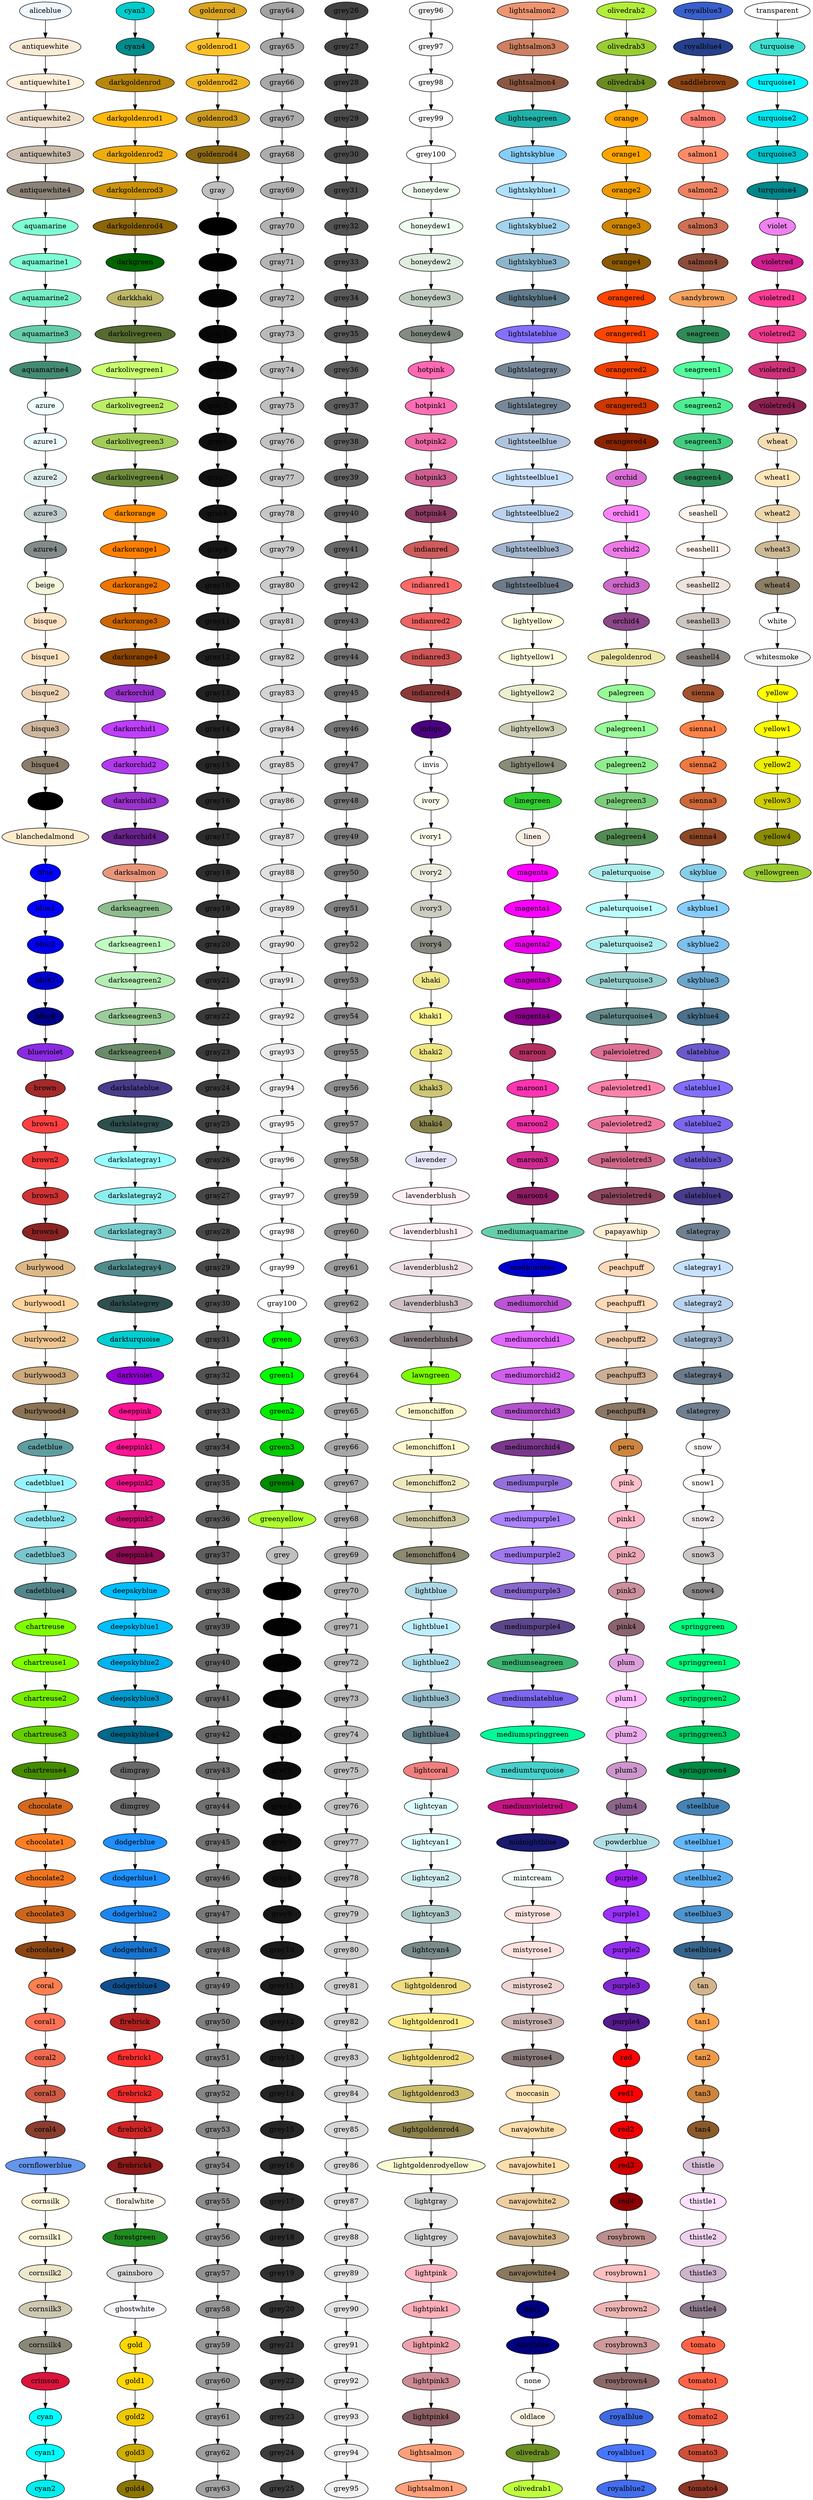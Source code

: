 digraph graph1 {
  aliceblue[style="filled",fillcolor="aliceblue"];
  antiquewhite[style="filled",fillcolor="antiquewhite"];
  antiquewhite1[style="filled",fillcolor="antiquewhite1"];
  antiquewhite2[style="filled",fillcolor="antiquewhite2"];
  antiquewhite3[style="filled",fillcolor="antiquewhite3"];
  antiquewhite4[style="filled",fillcolor="antiquewhite4"];
  aquamarine[style="filled",fillcolor="aquamarine"];
  aquamarine1[style="filled",fillcolor="aquamarine1"];
  aquamarine2[style="filled",fillcolor="aquamarine2"];
  aquamarine3[style="filled",fillcolor="aquamarine3"];
  aquamarine4[style="filled",fillcolor="aquamarine4"];
  azure[style="filled",fillcolor="azure"];
  azure1[style="filled",fillcolor="azure1"];
  azure2[style="filled",fillcolor="azure2"];
  azure3[style="filled",fillcolor="azure3"];
  azure4[style="filled",fillcolor="azure4"];
  beige[style="filled",fillcolor="beige"];
  bisque[style="filled",fillcolor="bisque"];
  bisque1[style="filled",fillcolor="bisque1"];
  bisque2[style="filled",fillcolor="bisque2"];
  bisque3[style="filled",fillcolor="bisque3"];
  bisque4[style="filled",fillcolor="bisque4"];
  black[style="filled",fillcolor="black"];
  blanchedalmond[style="filled",fillcolor="blanchedalmond"];
  blue[style="filled",fillcolor="blue"];
  blue1[style="filled",fillcolor="blue1"];
  blue2[style="filled",fillcolor="blue2"];
  blue3[style="filled",fillcolor="blue3"];
  blue4[style="filled",fillcolor="blue4"];
  blueviolet[style="filled",fillcolor="blueviolet"];
  brown[style="filled",fillcolor="brown"];
  brown1[style="filled",fillcolor="brown1"];
  brown2[style="filled",fillcolor="brown2"];
  brown3[style="filled",fillcolor="brown3"];
  brown4[style="filled",fillcolor="brown4"];
  burlywood[style="filled",fillcolor="burlywood"];
  burlywood1[style="filled",fillcolor="burlywood1"];
  burlywood2[style="filled",fillcolor="burlywood2"];
  burlywood3[style="filled",fillcolor="burlywood3"];
  burlywood4[style="filled",fillcolor="burlywood4"];
  cadetblue[style="filled",fillcolor="cadetblue"];
  cadetblue1[style="filled",fillcolor="cadetblue1"];
  cadetblue2[style="filled",fillcolor="cadetblue2"];
  cadetblue3[style="filled",fillcolor="cadetblue3"];
  cadetblue4[style="filled",fillcolor="cadetblue4"];
  chartreuse[style="filled",fillcolor="chartreuse"];
  chartreuse1[style="filled",fillcolor="chartreuse1"];
  chartreuse2[style="filled",fillcolor="chartreuse2"];
  chartreuse3[style="filled",fillcolor="chartreuse3"];
  chartreuse4[style="filled",fillcolor="chartreuse4"];
  chocolate[style="filled",fillcolor="chocolate"];
  chocolate1[style="filled",fillcolor="chocolate1"];
  chocolate2[style="filled",fillcolor="chocolate2"];
  chocolate3[style="filled",fillcolor="chocolate3"];
  chocolate4[style="filled",fillcolor="chocolate4"];
  coral[style="filled",fillcolor="coral"];
  coral1[style="filled",fillcolor="coral1"];
  coral2[style="filled",fillcolor="coral2"];
  coral3[style="filled",fillcolor="coral3"];
  coral4[style="filled",fillcolor="coral4"];
  cornflowerblue[style="filled",fillcolor="cornflowerblue"];
  cornsilk[style="filled",fillcolor="cornsilk"];
  cornsilk1[style="filled",fillcolor="cornsilk1"];
  cornsilk2[style="filled",fillcolor="cornsilk2"];
  cornsilk3[style="filled",fillcolor="cornsilk3"];
  cornsilk4[style="filled",fillcolor="cornsilk4"];
  crimson[style="filled",fillcolor="crimson"];
  cyan[style="filled",fillcolor="cyan"];
  cyan1[style="filled",fillcolor="cyan1"];
  cyan2[style="filled",fillcolor="cyan2"];
  cyan3[style="filled",fillcolor="cyan3"];
  cyan4[style="filled",fillcolor="cyan4"];
  darkgoldenrod[style="filled",fillcolor="darkgoldenrod"];
  darkgoldenrod1[style="filled",fillcolor="darkgoldenrod1"];
  darkgoldenrod2[style="filled",fillcolor="darkgoldenrod2"];
  darkgoldenrod3[style="filled",fillcolor="darkgoldenrod3"];
  darkgoldenrod4[style="filled",fillcolor="darkgoldenrod4"];
  darkgreen[style="filled",fillcolor="darkgreen"];
  darkkhaki[style="filled",fillcolor="darkkhaki"];
  darkolivegreen[style="filled",fillcolor="darkolivegreen"];
  darkolivegreen1[style="filled",fillcolor="darkolivegreen1"];
  darkolivegreen2[style="filled",fillcolor="darkolivegreen2"];
  darkolivegreen3[style="filled",fillcolor="darkolivegreen3"];
  darkolivegreen4[style="filled",fillcolor="darkolivegreen4"];
  darkorange[style="filled",fillcolor="darkorange"];
  darkorange1[style="filled",fillcolor="darkorange1"];
  darkorange2[style="filled",fillcolor="darkorange2"];
  darkorange3[style="filled",fillcolor="darkorange3"];
  darkorange4[style="filled",fillcolor="darkorange4"];
  darkorchid[style="filled",fillcolor="darkorchid"];
  darkorchid1[style="filled",fillcolor="darkorchid1"];
  darkorchid2[style="filled",fillcolor="darkorchid2"];
  darkorchid3[style="filled",fillcolor="darkorchid3"];
  darkorchid4[style="filled",fillcolor="darkorchid4"];
  darksalmon[style="filled",fillcolor="darksalmon"];
  darkseagreen[style="filled",fillcolor="darkseagreen"];
  darkseagreen1[style="filled",fillcolor="darkseagreen1"];
  darkseagreen2[style="filled",fillcolor="darkseagreen2"];
  darkseagreen3[style="filled",fillcolor="darkseagreen3"];
  darkseagreen4[style="filled",fillcolor="darkseagreen4"];
  darkslateblue[style="filled",fillcolor="darkslateblue"];
  darkslategray[style="filled",fillcolor="darkslategray"];
  darkslategray1[style="filled",fillcolor="darkslategray1"];
  darkslategray2[style="filled",fillcolor="darkslategray2"];
  darkslategray3[style="filled",fillcolor="darkslategray3"];
  darkslategray4[style="filled",fillcolor="darkslategray4"];
  darkslategrey[style="filled",fillcolor="darkslategrey"];
  darkturquoise[style="filled",fillcolor="darkturquoise"];
  darkviolet[style="filled",fillcolor="darkviolet"];
  deeppink[style="filled",fillcolor="deeppink"];
  deeppink1[style="filled",fillcolor="deeppink1"];
  deeppink2[style="filled",fillcolor="deeppink2"];
  deeppink3[style="filled",fillcolor="deeppink3"];
  deeppink4[style="filled",fillcolor="deeppink4"];
  deepskyblue[style="filled",fillcolor="deepskyblue"];
  deepskyblue1[style="filled",fillcolor="deepskyblue1"];
  deepskyblue2[style="filled",fillcolor="deepskyblue2"];
  deepskyblue3[style="filled",fillcolor="deepskyblue3"];
  deepskyblue4[style="filled",fillcolor="deepskyblue4"];
  dimgray[style="filled",fillcolor="dimgray"];
  dimgrey[style="filled",fillcolor="dimgrey"];
  dodgerblue[style="filled",fillcolor="dodgerblue"];
  dodgerblue1[style="filled",fillcolor="dodgerblue1"];
  dodgerblue2[style="filled",fillcolor="dodgerblue2"];
  dodgerblue3[style="filled",fillcolor="dodgerblue3"];
  dodgerblue4[style="filled",fillcolor="dodgerblue4"];
  firebrick[style="filled",fillcolor="firebrick"];
  firebrick1[style="filled",fillcolor="firebrick1"];
  firebrick2[style="filled",fillcolor="firebrick2"];
  firebrick3[style="filled",fillcolor="firebrick3"];
  firebrick4[style="filled",fillcolor="firebrick4"];
  floralwhite[style="filled",fillcolor="floralwhite"];
  forestgreen[style="filled",fillcolor="forestgreen"];
  gainsboro[style="filled",fillcolor="gainsboro"];
  ghostwhite[style="filled",fillcolor="ghostwhite"];
  gold[style="filled",fillcolor="gold"];
  gold1[style="filled",fillcolor="gold1"];
  gold2[style="filled",fillcolor="gold2"];
  gold3[style="filled",fillcolor="gold3"];
  gold4[style="filled",fillcolor="gold4"];
  goldenrod[style="filled",fillcolor="goldenrod"];
  goldenrod1[style="filled",fillcolor="goldenrod1"];
  goldenrod2[style="filled",fillcolor="goldenrod2"];
  goldenrod3[style="filled",fillcolor="goldenrod3"];
  goldenrod4[style="filled",fillcolor="goldenrod4"];
  gray[style="filled",fillcolor="gray"];
  gray0[style="filled",fillcolor="gray0"];
  gray1[style="filled",fillcolor="gray1"];
  gray2[style="filled",fillcolor="gray2"];
  gray3[style="filled",fillcolor="gray3"];
  gray4[style="filled",fillcolor="gray4"];
  gray5[style="filled",fillcolor="gray5"];
  gray6[style="filled",fillcolor="gray6"];
  gray7[style="filled",fillcolor="gray7"];
  gray8[style="filled",fillcolor="gray8"];
  gray9[style="filled",fillcolor="gray9"];
  gray10[style="filled",fillcolor="gray10"];
  gray11[style="filled",fillcolor="gray11"];
  gray12[style="filled",fillcolor="gray12"];
  gray13[style="filled",fillcolor="gray13"];
  gray14[style="filled",fillcolor="gray14"];
  gray15[style="filled",fillcolor="gray15"];
  gray16[style="filled",fillcolor="gray16"];
  gray17[style="filled",fillcolor="gray17"];
  gray18[style="filled",fillcolor="gray18"];
  gray19[style="filled",fillcolor="gray19"];
  gray20[style="filled",fillcolor="gray20"];
  gray21[style="filled",fillcolor="gray21"];
  gray22[style="filled",fillcolor="gray22"];
  gray23[style="filled",fillcolor="gray23"];
  gray24[style="filled",fillcolor="gray24"];
  gray25[style="filled",fillcolor="gray25"];
  gray26[style="filled",fillcolor="gray26"];
  gray27[style="filled",fillcolor="gray27"];
  gray28[style="filled",fillcolor="gray28"];
  gray29[style="filled",fillcolor="gray29"];
  gray30[style="filled",fillcolor="gray30"];
  gray31[style="filled",fillcolor="gray31"];
  gray32[style="filled",fillcolor="gray32"];
  gray33[style="filled",fillcolor="gray33"];
  gray34[style="filled",fillcolor="gray34"];
  gray35[style="filled",fillcolor="gray35"];
  gray36[style="filled",fillcolor="gray36"];
  gray37[style="filled",fillcolor="gray37"];
  gray38[style="filled",fillcolor="gray38"];
  gray39[style="filled",fillcolor="gray39"];
  gray40[style="filled",fillcolor="gray40"];
  gray41[style="filled",fillcolor="gray41"];
  gray42[style="filled",fillcolor="gray42"];
  gray43[style="filled",fillcolor="gray43"];
  gray44[style="filled",fillcolor="gray44"];
  gray45[style="filled",fillcolor="gray45"];
  gray46[style="filled",fillcolor="gray46"];
  gray47[style="filled",fillcolor="gray47"];
  gray48[style="filled",fillcolor="gray48"];
  gray49[style="filled",fillcolor="gray49"];
  gray50[style="filled",fillcolor="gray50"];
  gray51[style="filled",fillcolor="gray51"];
  gray52[style="filled",fillcolor="gray52"];
  gray53[style="filled",fillcolor="gray53"];
  gray54[style="filled",fillcolor="gray54"];
  gray55[style="filled",fillcolor="gray55"];
  gray56[style="filled",fillcolor="gray56"];
  gray57[style="filled",fillcolor="gray57"];
  gray58[style="filled",fillcolor="gray58"];
  gray59[style="filled",fillcolor="gray59"];
  gray60[style="filled",fillcolor="gray60"];
  gray61[style="filled",fillcolor="gray61"];
  gray62[style="filled",fillcolor="gray62"];
  gray63[style="filled",fillcolor="gray63"];
  gray64[style="filled",fillcolor="gray64"];
  gray65[style="filled",fillcolor="gray65"];
  gray66[style="filled",fillcolor="gray66"];
  gray67[style="filled",fillcolor="gray67"];
  gray68[style="filled",fillcolor="gray68"];
  gray69[style="filled",fillcolor="gray69"];
  gray70[style="filled",fillcolor="gray70"];
  gray71[style="filled",fillcolor="gray71"];
  gray72[style="filled",fillcolor="gray72"];
  gray73[style="filled",fillcolor="gray73"];
  gray74[style="filled",fillcolor="gray74"];
  gray75[style="filled",fillcolor="gray75"];
  gray76[style="filled",fillcolor="gray76"];
  gray77[style="filled",fillcolor="gray77"];
  gray78[style="filled",fillcolor="gray78"];
  gray79[style="filled",fillcolor="gray79"];
  gray80[style="filled",fillcolor="gray80"];
  gray81[style="filled",fillcolor="gray81"];
  gray82[style="filled",fillcolor="gray82"];
  gray83[style="filled",fillcolor="gray83"];
  gray84[style="filled",fillcolor="gray84"];
  gray85[style="filled",fillcolor="gray85"];
  gray86[style="filled",fillcolor="gray86"];
  gray87[style="filled",fillcolor="gray87"];
  gray88[style="filled",fillcolor="gray88"];
  gray89[style="filled",fillcolor="gray89"];
  gray90[style="filled",fillcolor="gray90"];
  gray91[style="filled",fillcolor="gray91"];
  gray92[style="filled",fillcolor="gray92"];
  gray93[style="filled",fillcolor="gray93"];
  gray94[style="filled",fillcolor="gray94"];
  gray95[style="filled",fillcolor="gray95"];
  gray96[style="filled",fillcolor="gray96"];
  gray97[style="filled",fillcolor="gray97"];
  gray98[style="filled",fillcolor="gray98"];
  gray99[style="filled",fillcolor="gray99"];
  gray100[style="filled",fillcolor="gray100"];
  green[style="filled",fillcolor="green"];
  green1[style="filled",fillcolor="green1"];
  green2[style="filled",fillcolor="green2"];
  green3[style="filled",fillcolor="green3"];
  green4[style="filled",fillcolor="green4"];
  greenyellow[style="filled",fillcolor="greenyellow"];
  grey[style="filled",fillcolor="grey"];
  grey0[style="filled",fillcolor="grey0"];
  grey1[style="filled",fillcolor="grey1"];
  grey2[style="filled",fillcolor="grey2"];
  grey3[style="filled",fillcolor="grey3"];
  grey4[style="filled",fillcolor="grey4"];
  grey5[style="filled",fillcolor="grey5"];
  grey6[style="filled",fillcolor="grey6"];
  grey7[style="filled",fillcolor="grey7"];
  grey8[style="filled",fillcolor="grey8"];
  grey9[style="filled",fillcolor="grey9"];
  grey10[style="filled",fillcolor="grey10"];
  grey11[style="filled",fillcolor="grey11"];
  grey12[style="filled",fillcolor="grey12"];
  grey13[style="filled",fillcolor="grey13"];
  grey14[style="filled",fillcolor="grey14"];
  grey15[style="filled",fillcolor="grey15"];
  grey16[style="filled",fillcolor="grey16"];
  grey17[style="filled",fillcolor="grey17"];
  grey18[style="filled",fillcolor="grey18"];
  grey19[style="filled",fillcolor="grey19"];
  grey20[style="filled",fillcolor="grey20"];
  grey21[style="filled",fillcolor="grey21"];
  grey22[style="filled",fillcolor="grey22"];
  grey23[style="filled",fillcolor="grey23"];
  grey24[style="filled",fillcolor="grey24"];
  grey25[style="filled",fillcolor="grey25"];
  grey26[style="filled",fillcolor="grey26"];
  grey27[style="filled",fillcolor="grey27"];
  grey28[style="filled",fillcolor="grey28"];
  grey29[style="filled",fillcolor="grey29"];
  grey30[style="filled",fillcolor="grey30"];
  grey31[style="filled",fillcolor="grey31"];
  grey32[style="filled",fillcolor="grey32"];
  grey33[style="filled",fillcolor="grey33"];
  grey34[style="filled",fillcolor="grey34"];
  grey35[style="filled",fillcolor="grey35"];
  grey36[style="filled",fillcolor="grey36"];
  grey37[style="filled",fillcolor="grey37"];
  grey38[style="filled",fillcolor="grey38"];
  grey39[style="filled",fillcolor="grey39"];
  grey40[style="filled",fillcolor="grey40"];
  grey41[style="filled",fillcolor="grey41"];
  grey42[style="filled",fillcolor="grey42"];
  grey43[style="filled",fillcolor="grey43"];
  grey44[style="filled",fillcolor="grey44"];
  grey45[style="filled",fillcolor="grey45"];
  grey46[style="filled",fillcolor="grey46"];
  grey47[style="filled",fillcolor="grey47"];
  grey48[style="filled",fillcolor="grey48"];
  grey49[style="filled",fillcolor="grey49"];
  grey50[style="filled",fillcolor="grey50"];
  grey51[style="filled",fillcolor="grey51"];
  grey52[style="filled",fillcolor="grey52"];
  grey53[style="filled",fillcolor="grey53"];
  grey54[style="filled",fillcolor="grey54"];
  grey55[style="filled",fillcolor="grey55"];
  grey56[style="filled",fillcolor="grey56"];
  grey57[style="filled",fillcolor="grey57"];
  grey58[style="filled",fillcolor="grey58"];
  grey59[style="filled",fillcolor="grey59"];
  grey60[style="filled",fillcolor="grey60"];
  grey61[style="filled",fillcolor="grey61"];
  grey62[style="filled",fillcolor="grey62"];
  grey63[style="filled",fillcolor="grey63"];
  grey64[style="filled",fillcolor="grey64"];
  grey65[style="filled",fillcolor="grey65"];
  grey66[style="filled",fillcolor="grey66"];
  grey67[style="filled",fillcolor="grey67"];
  grey68[style="filled",fillcolor="grey68"];
  grey69[style="filled",fillcolor="grey69"];
  grey70[style="filled",fillcolor="grey70"];
  grey71[style="filled",fillcolor="grey71"];
  grey72[style="filled",fillcolor="grey72"];
  grey73[style="filled",fillcolor="grey73"];
  grey74[style="filled",fillcolor="grey74"];
  grey75[style="filled",fillcolor="grey75"];
  grey76[style="filled",fillcolor="grey76"];
  grey77[style="filled",fillcolor="grey77"];
  grey78[style="filled",fillcolor="grey78"];
  grey79[style="filled",fillcolor="grey79"];
  grey80[style="filled",fillcolor="grey80"];
  grey81[style="filled",fillcolor="grey81"];
  grey82[style="filled",fillcolor="grey82"];
  grey83[style="filled",fillcolor="grey83"];
  grey84[style="filled",fillcolor="grey84"];
  grey85[style="filled",fillcolor="grey85"];
  grey86[style="filled",fillcolor="grey86"];
  grey87[style="filled",fillcolor="grey87"];
  grey88[style="filled",fillcolor="grey88"];
  grey89[style="filled",fillcolor="grey89"];
  grey90[style="filled",fillcolor="grey90"];
  grey91[style="filled",fillcolor="grey91"];
  grey92[style="filled",fillcolor="grey92"];
  grey93[style="filled",fillcolor="grey93"];
  grey94[style="filled",fillcolor="grey94"];
  grey95[style="filled",fillcolor="grey95"];
  grey96[style="filled",fillcolor="grey96"];
  grey97[style="filled",fillcolor="grey97"];
  grey98[style="filled",fillcolor="grey98"];
  grey99[style="filled",fillcolor="grey99"];
  grey100[style="filled",fillcolor="grey100"];
  honeydew[style="filled",fillcolor="honeydew"];
  honeydew1[style="filled",fillcolor="honeydew1"];
  honeydew2[style="filled",fillcolor="honeydew2"];
  honeydew3[style="filled",fillcolor="honeydew3"];
  honeydew4[style="filled",fillcolor="honeydew4"];
  hotpink[style="filled",fillcolor="hotpink"];
  hotpink1[style="filled",fillcolor="hotpink1"];
  hotpink2[style="filled",fillcolor="hotpink2"];
  hotpink3[style="filled",fillcolor="hotpink3"];
  hotpink4[style="filled",fillcolor="hotpink4"];
  indianred[style="filled",fillcolor="indianred"];
  indianred1[style="filled",fillcolor="indianred1"];
  indianred2[style="filled",fillcolor="indianred2"];
  indianred3[style="filled",fillcolor="indianred3"];
  indianred4[style="filled",fillcolor="indianred4"];
  indigo[style="filled",fillcolor="indigo"];
  invis[style="filled",fillcolor="invis"];
  ivory[style="filled",fillcolor="ivory"];
  ivory1[style="filled",fillcolor="ivory1"];
  ivory2[style="filled",fillcolor="ivory2"];
  ivory3[style="filled",fillcolor="ivory3"];
  ivory4[style="filled",fillcolor="ivory4"];
  khaki[style="filled",fillcolor="khaki"];
  khaki1[style="filled",fillcolor="khaki1"];
  khaki2[style="filled",fillcolor="khaki2"];
  khaki3[style="filled",fillcolor="khaki3"];
  khaki4[style="filled",fillcolor="khaki4"];
  lavender[style="filled",fillcolor="lavender"];
  lavenderblush[style="filled",fillcolor="lavenderblush"];
  lavenderblush1[style="filled",fillcolor="lavenderblush1"];
  lavenderblush2[style="filled",fillcolor="lavenderblush2"];
  lavenderblush3[style="filled",fillcolor="lavenderblush3"];
  lavenderblush4[style="filled",fillcolor="lavenderblush4"];
  lawngreen[style="filled",fillcolor="lawngreen"];
  lemonchiffon[style="filled",fillcolor="lemonchiffon"];
  lemonchiffon1[style="filled",fillcolor="lemonchiffon1"];
  lemonchiffon2[style="filled",fillcolor="lemonchiffon2"];
  lemonchiffon3[style="filled",fillcolor="lemonchiffon3"];
  lemonchiffon4[style="filled",fillcolor="lemonchiffon4"];
  lightblue[style="filled",fillcolor="lightblue"];
  lightblue1[style="filled",fillcolor="lightblue1"];
  lightblue2[style="filled",fillcolor="lightblue2"];
  lightblue3[style="filled",fillcolor="lightblue3"];
  lightblue4[style="filled",fillcolor="lightblue4"];
  lightcoral[style="filled",fillcolor="lightcoral"];
  lightcyan[style="filled",fillcolor="lightcyan"];
  lightcyan1[style="filled",fillcolor="lightcyan1"];
  lightcyan2[style="filled",fillcolor="lightcyan2"];
  lightcyan3[style="filled",fillcolor="lightcyan3"];
  lightcyan4[style="filled",fillcolor="lightcyan4"];
  lightgoldenrod[style="filled",fillcolor="lightgoldenrod"];
  lightgoldenrod1[style="filled",fillcolor="lightgoldenrod1"];
  lightgoldenrod2[style="filled",fillcolor="lightgoldenrod2"];
  lightgoldenrod3[style="filled",fillcolor="lightgoldenrod3"];
  lightgoldenrod4[style="filled",fillcolor="lightgoldenrod4"];
  lightgoldenrodyellow[style="filled",fillcolor="lightgoldenrodyellow"];
  lightgray[style="filled",fillcolor="lightgray"];
  lightgrey[style="filled",fillcolor="lightgrey"];
  lightpink[style="filled",fillcolor="lightpink"];
  lightpink1[style="filled",fillcolor="lightpink1"];
  lightpink2[style="filled",fillcolor="lightpink2"];
  lightpink3[style="filled",fillcolor="lightpink3"];
  lightpink4[style="filled",fillcolor="lightpink4"];
  lightsalmon[style="filled",fillcolor="lightsalmon"];
  lightsalmon1[style="filled",fillcolor="lightsalmon1"];
  lightsalmon2[style="filled",fillcolor="lightsalmon2"];
  lightsalmon3[style="filled",fillcolor="lightsalmon3"];
  lightsalmon4[style="filled",fillcolor="lightsalmon4"];
  lightseagreen[style="filled",fillcolor="lightseagreen"];
  lightskyblue[style="filled",fillcolor="lightskyblue"];
  lightskyblue1[style="filled",fillcolor="lightskyblue1"];
  lightskyblue2[style="filled",fillcolor="lightskyblue2"];
  lightskyblue3[style="filled",fillcolor="lightskyblue3"];
  lightskyblue4[style="filled",fillcolor="lightskyblue4"];
  lightslateblue[style="filled",fillcolor="lightslateblue"];
  lightslategray[style="filled",fillcolor="lightslategray"];
  lightslategrey[style="filled",fillcolor="lightslategrey"];
  lightsteelblue[style="filled",fillcolor="lightsteelblue"];
  lightsteelblue1[style="filled",fillcolor="lightsteelblue1"];
  lightsteelblue2[style="filled",fillcolor="lightsteelblue2"];
  lightsteelblue3[style="filled",fillcolor="lightsteelblue3"];
  lightsteelblue4[style="filled",fillcolor="lightsteelblue4"];
  lightyellow[style="filled",fillcolor="lightyellow"];
  lightyellow1[style="filled",fillcolor="lightyellow1"];
  lightyellow2[style="filled",fillcolor="lightyellow2"];
  lightyellow3[style="filled",fillcolor="lightyellow3"];
  lightyellow4[style="filled",fillcolor="lightyellow4"];
  limegreen[style="filled",fillcolor="limegreen"];
  linen[style="filled",fillcolor="linen"];
  magenta[style="filled",fillcolor="magenta"];
  magenta1[style="filled",fillcolor="magenta1"];
  magenta2[style="filled",fillcolor="magenta2"];
  magenta3[style="filled",fillcolor="magenta3"];
  magenta4[style="filled",fillcolor="magenta4"];
  maroon[style="filled",fillcolor="maroon"];
  maroon1[style="filled",fillcolor="maroon1"];
  maroon2[style="filled",fillcolor="maroon2"];
  maroon3[style="filled",fillcolor="maroon3"];
  maroon4[style="filled",fillcolor="maroon4"];
  mediumaquamarine[style="filled",fillcolor="mediumaquamarine"];
  mediumblue[style="filled",fillcolor="mediumblue"];
  mediumorchid[style="filled",fillcolor="mediumorchid"];
  mediumorchid1[style="filled",fillcolor="mediumorchid1"];
  mediumorchid2[style="filled",fillcolor="mediumorchid2"];
  mediumorchid3[style="filled",fillcolor="mediumorchid3"];
  mediumorchid4[style="filled",fillcolor="mediumorchid4"];
  mediumpurple[style="filled",fillcolor="mediumpurple"];
  mediumpurple1[style="filled",fillcolor="mediumpurple1"];
  mediumpurple2[style="filled",fillcolor="mediumpurple2"];
  mediumpurple3[style="filled",fillcolor="mediumpurple3"];
  mediumpurple4[style="filled",fillcolor="mediumpurple4"];
  mediumseagreen[style="filled",fillcolor="mediumseagreen"];
  mediumslateblue[style="filled",fillcolor="mediumslateblue"];
  mediumspringgreen[style="filled",fillcolor="mediumspringgreen"];
  mediumturquoise[style="filled",fillcolor="mediumturquoise"];
  mediumvioletred[style="filled",fillcolor="mediumvioletred"];
  midnightblue[style="filled",fillcolor="midnightblue"];
  mintcream[style="filled",fillcolor="mintcream"];
  mistyrose[style="filled",fillcolor="mistyrose"];
  mistyrose1[style="filled",fillcolor="mistyrose1"];
  mistyrose2[style="filled",fillcolor="mistyrose2"];
  mistyrose3[style="filled",fillcolor="mistyrose3"];
  mistyrose4[style="filled",fillcolor="mistyrose4"];
  moccasin[style="filled",fillcolor="moccasin"];
  navajowhite[style="filled",fillcolor="navajowhite"];
  navajowhite1[style="filled",fillcolor="navajowhite1"];
  navajowhite2[style="filled",fillcolor="navajowhite2"];
  navajowhite3[style="filled",fillcolor="navajowhite3"];
  navajowhite4[style="filled",fillcolor="navajowhite4"];
  navy[style="filled",fillcolor="navy"];
  navyblue[style="filled",fillcolor="navyblue"];
  none[style="filled",fillcolor="none"];
  oldlace[style="filled",fillcolor="oldlace"];
  olivedrab[style="filled",fillcolor="olivedrab"];
  olivedrab1[style="filled",fillcolor="olivedrab1"];
  olivedrab2[style="filled",fillcolor="olivedrab2"];
  olivedrab3[style="filled",fillcolor="olivedrab3"];
  olivedrab4[style="filled",fillcolor="olivedrab4"];
  orange[style="filled",fillcolor="orange"];
  orange1[style="filled",fillcolor="orange1"];
  orange2[style="filled",fillcolor="orange2"];
  orange3[style="filled",fillcolor="orange3"];
  orange4[style="filled",fillcolor="orange4"];
  orangered[style="filled",fillcolor="orangered"];
  orangered1[style="filled",fillcolor="orangered1"];
  orangered2[style="filled",fillcolor="orangered2"];
  orangered3[style="filled",fillcolor="orangered3"];
  orangered4[style="filled",fillcolor="orangered4"];
  orchid[style="filled",fillcolor="orchid"];
  orchid1[style="filled",fillcolor="orchid1"];
  orchid2[style="filled",fillcolor="orchid2"];
  orchid3[style="filled",fillcolor="orchid3"];
  orchid4[style="filled",fillcolor="orchid4"];
  palegoldenrod[style="filled",fillcolor="palegoldenrod"];
  palegreen[style="filled",fillcolor="palegreen"];
  palegreen1[style="filled",fillcolor="palegreen1"];
  palegreen2[style="filled",fillcolor="palegreen2"];
  palegreen3[style="filled",fillcolor="palegreen3"];
  palegreen4[style="filled",fillcolor="palegreen4"];
  paleturquoise[style="filled",fillcolor="paleturquoise"];
  paleturquoise1[style="filled",fillcolor="paleturquoise1"];
  paleturquoise2[style="filled",fillcolor="paleturquoise2"];
  paleturquoise3[style="filled",fillcolor="paleturquoise3"];
  paleturquoise4[style="filled",fillcolor="paleturquoise4"];
  palevioletred[style="filled",fillcolor="palevioletred"];
  palevioletred1[style="filled",fillcolor="palevioletred1"];
  palevioletred2[style="filled",fillcolor="palevioletred2"];
  palevioletred3[style="filled",fillcolor="palevioletred3"];
  palevioletred4[style="filled",fillcolor="palevioletred4"];
  papayawhip[style="filled",fillcolor="papayawhip"];
  peachpuff[style="filled",fillcolor="peachpuff"];
  peachpuff1[style="filled",fillcolor="peachpuff1"];
  peachpuff2[style="filled",fillcolor="peachpuff2"];
  peachpuff3[style="filled",fillcolor="peachpuff3"];
  peachpuff4[style="filled",fillcolor="peachpuff4"];
  peru[style="filled",fillcolor="peru"];
  pink[style="filled",fillcolor="pink"];
  pink1[style="filled",fillcolor="pink1"];
  pink2[style="filled",fillcolor="pink2"];
  pink3[style="filled",fillcolor="pink3"];
  pink4[style="filled",fillcolor="pink4"];
  plum[style="filled",fillcolor="plum"];
  plum1[style="filled",fillcolor="plum1"];
  plum2[style="filled",fillcolor="plum2"];
  plum3[style="filled",fillcolor="plum3"];
  plum4[style="filled",fillcolor="plum4"];
  powderblue[style="filled",fillcolor="powderblue"];
  purple[style="filled",fillcolor="purple"];
  purple1[style="filled",fillcolor="purple1"];
  purple2[style="filled",fillcolor="purple2"];
  purple3[style="filled",fillcolor="purple3"];
  purple4[style="filled",fillcolor="purple4"];
  red[style="filled",fillcolor="red"];
  red1[style="filled",fillcolor="red1"];
  red2[style="filled",fillcolor="red2"];
  red3[style="filled",fillcolor="red3"];
  red4[style="filled",fillcolor="red4"];
  rosybrown[style="filled",fillcolor="rosybrown"];
  rosybrown1[style="filled",fillcolor="rosybrown1"];
  rosybrown2[style="filled",fillcolor="rosybrown2"];
  rosybrown3[style="filled",fillcolor="rosybrown3"];
  rosybrown4[style="filled",fillcolor="rosybrown4"];
  royalblue[style="filled",fillcolor="royalblue"];
  royalblue1[style="filled",fillcolor="royalblue1"];
  royalblue2[style="filled",fillcolor="royalblue2"];
  royalblue3[style="filled",fillcolor="royalblue3"];
  royalblue4[style="filled",fillcolor="royalblue4"];
  saddlebrown[style="filled",fillcolor="saddlebrown"];
  salmon[style="filled",fillcolor="salmon"];
  salmon1[style="filled",fillcolor="salmon1"];
  salmon2[style="filled",fillcolor="salmon2"];
  salmon3[style="filled",fillcolor="salmon3"];
  salmon4[style="filled",fillcolor="salmon4"];
  sandybrown[style="filled",fillcolor="sandybrown"];
  seagreen[style="filled",fillcolor="seagreen"];
  seagreen1[style="filled",fillcolor="seagreen1"];
  seagreen2[style="filled",fillcolor="seagreen2"];
  seagreen3[style="filled",fillcolor="seagreen3"];
  seagreen4[style="filled",fillcolor="seagreen4"];
  seashell[style="filled",fillcolor="seashell"];
  seashell1[style="filled",fillcolor="seashell1"];
  seashell2[style="filled",fillcolor="seashell2"];
  seashell3[style="filled",fillcolor="seashell3"];
  seashell4[style="filled",fillcolor="seashell4"];
  sienna[style="filled",fillcolor="sienna"];
  sienna1[style="filled",fillcolor="sienna1"];
  sienna2[style="filled",fillcolor="sienna2"];
  sienna3[style="filled",fillcolor="sienna3"];
  sienna4[style="filled",fillcolor="sienna4"];
  skyblue[style="filled",fillcolor="skyblue"];
  skyblue1[style="filled",fillcolor="skyblue1"];
  skyblue2[style="filled",fillcolor="skyblue2"];
  skyblue3[style="filled",fillcolor="skyblue3"];
  skyblue4[style="filled",fillcolor="skyblue4"];
  slateblue[style="filled",fillcolor="slateblue"];
  slateblue1[style="filled",fillcolor="slateblue1"];
  slateblue2[style="filled",fillcolor="slateblue2"];
  slateblue3[style="filled",fillcolor="slateblue3"];
  slateblue4[style="filled",fillcolor="slateblue4"];
  slategray[style="filled",fillcolor="slategray"];
  slategray1[style="filled",fillcolor="slategray1"];
  slategray2[style="filled",fillcolor="slategray2"];
  slategray3[style="filled",fillcolor="slategray3"];
  slategray4[style="filled",fillcolor="slategray4"];
  slategrey[style="filled",fillcolor="slategrey"];
  snow[style="filled",fillcolor="snow"];
  snow1[style="filled",fillcolor="snow1"];
  snow2[style="filled",fillcolor="snow2"];
  snow3[style="filled",fillcolor="snow3"];
  snow4[style="filled",fillcolor="snow4"];
  springgreen[style="filled",fillcolor="springgreen"];
  springgreen1[style="filled",fillcolor="springgreen1"];
  springgreen2[style="filled",fillcolor="springgreen2"];
  springgreen3[style="filled",fillcolor="springgreen3"];
  springgreen4[style="filled",fillcolor="springgreen4"];
  steelblue[style="filled",fillcolor="steelblue"];
  steelblue1[style="filled",fillcolor="steelblue1"];
  steelblue2[style="filled",fillcolor="steelblue2"];
  steelblue3[style="filled",fillcolor="steelblue3"];
  steelblue4[style="filled",fillcolor="steelblue4"];
  tan[style="filled",fillcolor="tan"];
  tan1[style="filled",fillcolor="tan1"];
  tan2[style="filled",fillcolor="tan2"];
  tan3[style="filled",fillcolor="tan3"];
  tan4[style="filled",fillcolor="tan4"];
  thistle[style="filled",fillcolor="thistle"];
  thistle1[style="filled",fillcolor="thistle1"];
  thistle2[style="filled",fillcolor="thistle2"];
  thistle3[style="filled",fillcolor="thistle3"];
  thistle4[style="filled",fillcolor="thistle4"];
  tomato[style="filled",fillcolor="tomato"];
  tomato1[style="filled",fillcolor="tomato1"];
  tomato2[style="filled",fillcolor="tomato2"];
  tomato3[style="filled",fillcolor="tomato3"];
  tomato4[style="filled",fillcolor="tomato4"];
  transparent[style="filled",fillcolor="transparent"];
  turquoise[style="filled",fillcolor="turquoise"];
  turquoise1[style="filled",fillcolor="turquoise1"];
  turquoise2[style="filled",fillcolor="turquoise2"];
  turquoise3[style="filled",fillcolor="turquoise3"];
  turquoise4[style="filled",fillcolor="turquoise4"];
  violet[style="filled",fillcolor="violet"];
  violetred[style="filled",fillcolor="violetred"];
  violetred1[style="filled",fillcolor="violetred1"];
  violetred2[style="filled",fillcolor="violetred2"];
  violetred3[style="filled",fillcolor="violetred3"];
  violetred4[style="filled",fillcolor="violetred4"];
  wheat[style="filled",fillcolor="wheat"];
  wheat1[style="filled",fillcolor="wheat1"];
  wheat2[style="filled",fillcolor="wheat2"];
  wheat3[style="filled",fillcolor="wheat3"];
  wheat4[style="filled",fillcolor="wheat4"];
  white[style="filled",fillcolor="white"];
  whitesmoke[style="filled",fillcolor="whitesmoke"];
  yellow[style="filled",fillcolor="yellow"];
  yellow1[style="filled",fillcolor="yellow1"];
  yellow2[style="filled",fillcolor="yellow2"];
  yellow3[style="filled",fillcolor="yellow3"];
  yellow4[style="filled",fillcolor="yellow4"];
  yellowgreen[style="filled",fillcolor="yellowgreen"];
  aliceblue -> antiquewhite;
  antiquewhite -> antiquewhite1;
  antiquewhite1 -> antiquewhite2;
  antiquewhite2 -> antiquewhite3;
  antiquewhite3 -> antiquewhite4;
  antiquewhite4 -> aquamarine;
  aquamarine -> aquamarine1;
  aquamarine1 -> aquamarine2;
  aquamarine2 -> aquamarine3;
  aquamarine3 -> aquamarine4;
  aquamarine4 -> azure;
  azure -> azure1;
  azure1 -> azure2;
  azure2 -> azure3;
  azure3 -> azure4;
  azure4 -> beige;
  beige -> bisque;
  bisque -> bisque1;
  bisque1 -> bisque2;
  bisque2 -> bisque3;
  bisque3 -> bisque4;
  bisque4 -> black;
  black -> blanchedalmond;
  blanchedalmond -> blue;
  blue -> blue1;
  blue1 -> blue2;
  blue2 -> blue3;
  blue3 -> blue4;
  blue4 -> blueviolet;
  blueviolet -> brown;
  brown -> brown1;
  brown1 -> brown2;
  brown2 -> brown3;
  brown3 -> brown4;
  brown4 -> burlywood;
  burlywood -> burlywood1;
  burlywood1 -> burlywood2;
  burlywood2 -> burlywood3;
  burlywood3 -> burlywood4;
  burlywood4 -> cadetblue;
  cadetblue -> cadetblue1;
  cadetblue1 -> cadetblue2;
  cadetblue2 -> cadetblue3;
  cadetblue3 -> cadetblue4;
  cadetblue4 -> chartreuse;
  chartreuse -> chartreuse1;
  chartreuse1 -> chartreuse2;
  chartreuse2 -> chartreuse3;
  chartreuse3 -> chartreuse4;
  chartreuse4 -> chocolate;
  chocolate -> chocolate1;
  chocolate1 -> chocolate2;
  chocolate2 -> chocolate3;
  chocolate3 -> chocolate4;
  chocolate4 -> coral;
  coral -> coral1;
  coral1 -> coral2;
  coral2 -> coral3;
  coral3 -> coral4;
  coral4 -> cornflowerblue;
  cornflowerblue -> cornsilk;
  cornsilk -> cornsilk1;
  cornsilk1 -> cornsilk2;
  cornsilk2 -> cornsilk3;
  cornsilk3 -> cornsilk4;
  cornsilk4 -> crimson;
  crimson -> cyan;
  cyan -> cyan1;
  cyan1 -> cyan2;
  cyan3 -> cyan4;
  cyan4 -> darkgoldenrod;
  darkgoldenrod -> darkgoldenrod1;
  darkgoldenrod1 -> darkgoldenrod2;
  darkgoldenrod2 -> darkgoldenrod3;
  darkgoldenrod3 -> darkgoldenrod4;
  darkgoldenrod4 -> darkgreen;
  darkgreen -> darkkhaki;
  darkkhaki -> darkolivegreen;
  darkolivegreen -> darkolivegreen1;
  darkolivegreen1 -> darkolivegreen2;
  darkolivegreen2 -> darkolivegreen3;
  darkolivegreen3 -> darkolivegreen4;
  darkolivegreen4 -> darkorange;
  darkorange -> darkorange1;
  darkorange1 -> darkorange2;
  darkorange2 -> darkorange3;
  darkorange3 -> darkorange4;
  darkorange4 -> darkorchid;
  darkorchid -> darkorchid1;
  darkorchid1 -> darkorchid2;
  darkorchid2 -> darkorchid3;
  darkorchid3 -> darkorchid4;
  darkorchid4 -> darksalmon;
  darksalmon -> darkseagreen;
  darkseagreen -> darkseagreen1;
  darkseagreen1 -> darkseagreen2;
  darkseagreen2 -> darkseagreen3;
  darkseagreen3 -> darkseagreen4;
  darkseagreen4 -> darkslateblue;
  darkslateblue -> darkslategray;
  darkslategray -> darkslategray1;
  darkslategray1 -> darkslategray2;
  darkslategray2 -> darkslategray3;
  darkslategray3 -> darkslategray4;
  darkslategray4 -> darkslategrey;
  darkslategrey -> darkturquoise;
  darkturquoise -> darkviolet;
  darkviolet -> deeppink;
  deeppink -> deeppink1;
  deeppink1 -> deeppink2;
  deeppink2 -> deeppink3;
  deeppink3 -> deeppink4;
  deeppink4 -> deepskyblue;
  deepskyblue -> deepskyblue1;
  deepskyblue1 -> deepskyblue2;
  deepskyblue2 -> deepskyblue3;
  deepskyblue3 -> deepskyblue4;
  deepskyblue4 -> dimgray;
  dimgray -> dimgrey;
  dimgrey -> dodgerblue;
  dodgerblue -> dodgerblue1;
  dodgerblue1 -> dodgerblue2;
  dodgerblue2 -> dodgerblue3;
  dodgerblue3 -> dodgerblue4;
  dodgerblue4 -> firebrick;
  firebrick -> firebrick1;
  firebrick1 -> firebrick2;
  firebrick2 -> firebrick3;
  firebrick3 -> firebrick4;
  firebrick4 -> floralwhite;
  floralwhite -> forestgreen;
  forestgreen -> gainsboro;
  gainsboro -> ghostwhite;
  ghostwhite -> gold;
  gold -> gold1;
  gold1 -> gold2;
  gold2 -> gold3;
  gold3 -> gold4;
  goldenrod -> goldenrod1;
  goldenrod1 -> goldenrod2;
  goldenrod2 -> goldenrod3;
  goldenrod3 -> goldenrod4;
  goldenrod4 -> gray;
  gray -> gray0;
  gray0 -> gray1;
  gray1 -> gray2;
  gray2 -> gray3;
  gray3 -> gray4;
  gray4 -> gray5;
  gray5 -> gray6;
  gray6 -> gray7;
  gray7 -> gray8;
  gray8 -> gray9;
  gray9 -> gray10;
  gray10 -> gray11;
  gray11 -> gray12;
  gray12 -> gray13;
  gray13 -> gray14;
  gray14 -> gray15;
  gray15 -> gray16;
  gray16 -> gray17;
  gray17 -> gray18;
  gray18 -> gray19;
  gray19 -> gray20;
  gray20 -> gray21;
  gray21 -> gray22;
  gray22 -> gray23;
  gray23 -> gray24;
  gray24 -> gray25;
  gray25 -> gray26;
  gray26 -> gray27;
  gray27 -> gray28;
  gray28 -> gray29;
  gray29 -> gray30;
  gray30 -> gray31;
  gray31 -> gray32;
  gray32 -> gray33;
  gray33 -> gray34;
  gray34 -> gray35;
  gray35 -> gray36;
  gray36 -> gray37;
  gray37 -> gray38;
  gray38 -> gray39;
  gray39 -> gray40;
  gray40 -> gray41;
  gray41 -> gray42;
  gray42 -> gray43;
  gray43 -> gray44;
  gray44 -> gray45;
  gray45 -> gray46;
  gray46 -> gray47;
  gray47 -> gray48;
  gray48 -> gray49;
  gray49 -> gray50;
  gray50 -> gray51;
  gray51 -> gray52;
  gray52 -> gray53;
  gray53 -> gray54;
  gray54 -> gray55;
  gray55 -> gray56;
  gray56 -> gray57;
  gray57 -> gray58;
  gray58 -> gray59;
  gray59 -> gray60;
  gray60 -> gray61;
  gray61 -> gray62;
  gray62 -> gray63;
  gray64 -> gray65;
  gray65 -> gray66;
  gray66 -> gray67;
  gray67 -> gray68;
  gray68 -> gray69;
  gray69 -> gray70;
  gray70 -> gray71;
  gray71 -> gray72;
  gray72 -> gray73;
  gray73 -> gray74;
  gray74 -> gray75;
  gray75 -> gray76;
  gray76 -> gray77;
  gray77 -> gray78;
  gray78 -> gray79;
  gray79 -> gray80;
  gray80 -> gray81;
  gray81 -> gray82;
  gray82 -> gray83;
  gray83 -> gray84;
  gray84 -> gray85;
  gray85 -> gray86;
  gray86 -> gray87;
  gray87 -> gray88;
  gray88 -> gray89;
  gray89 -> gray90;
  gray90 -> gray91;
  gray91 -> gray92;
  gray92 -> gray93;
  gray93 -> gray94;
  gray94 -> gray95;
  gray95 -> gray96;
  gray96 -> gray97;
  gray97 -> gray98;
  gray98 -> gray99;
  gray99 -> gray100;
  gray100 -> green;
  green -> green1;
  green1 -> green2;
  green2 -> green3;
  green3 -> green4;
  green4 -> greenyellow;
  greenyellow -> grey;
  grey -> grey0;
  grey0 -> grey1;
  grey1 -> grey2;
  grey2 -> grey3;
  grey3 -> grey4;
  grey4 -> grey5;
  grey5 -> grey6;
  grey6 -> grey7;
  grey7 -> grey8;
  grey8 -> grey9;
  grey9 -> grey10;
  grey10 -> grey11;
  grey11 -> grey12;
  grey12 -> grey13;
  grey13 -> grey14;
  grey14 -> grey15;
  grey15 -> grey16;
  grey16 -> grey17;
  grey17 -> grey18;
  grey18 -> grey19;
  grey19 -> grey20;
  grey20 -> grey21;
  grey21 -> grey22;
  grey22 -> grey23;
  grey23 -> grey24;
  grey24 -> grey25;
  grey26 -> grey27;
  grey27 -> grey28;
  grey28 -> grey29;
  grey29 -> grey30;
  grey30 -> grey31;
  grey31 -> grey32;
  grey32 -> grey33;
  grey33 -> grey34;
  grey34 -> grey35;
  grey35 -> grey36;
  grey36 -> grey37;
  grey37 -> grey38;
  grey38 -> grey39;
  grey39 -> grey40;
  grey40 -> grey41;
  grey41 -> grey42;
  grey42 -> grey43;
  grey43 -> grey44;
  grey44 -> grey45;
  grey45 -> grey46;
  grey46 -> grey47;
  grey47 -> grey48;
  grey48 -> grey49;
  grey49 -> grey50;
  grey50 -> grey51;
  grey51 -> grey52;
  grey52 -> grey53;
  grey53 -> grey54;
  grey54 -> grey55;
  grey55 -> grey56;
  grey56 -> grey57;
  grey57 -> grey58;
  grey58 -> grey59;
  grey59 -> grey60;
  grey60 -> grey61;
  grey61 -> grey62;
  grey62 -> grey63;
  grey63 -> grey64;
  grey64 -> grey65;
  grey65 -> grey66;
  grey66 -> grey67;
  grey67 -> grey68;
  grey68 -> grey69;
  grey69 -> grey70;
  grey70 -> grey71;
  grey71 -> grey72;
  grey72 -> grey73;
  grey73 -> grey74;
  grey74 -> grey75;
  grey75 -> grey76;
  grey76 -> grey77;
  grey77 -> grey78;
  grey78 -> grey79;
  grey79 -> grey80;
  grey80 -> grey81;
  grey81 -> grey82;
  grey82 -> grey83;
  grey83 -> grey84;
  grey84 -> grey85;
  grey85 -> grey86;
  grey86 -> grey87;
  grey87 -> grey88;
  grey88 -> grey89;
  grey89 -> grey90;
  grey90 -> grey91;
  grey91 -> grey92;
  grey92 -> grey93;
  grey93 -> grey94;
  grey94 -> grey95;
  grey96 -> grey97;
  grey97 -> grey98;
  grey98 -> grey99;
  grey99 -> grey100;
  grey100 -> honeydew;
  honeydew -> honeydew1;
  honeydew1 -> honeydew2;
  honeydew2 -> honeydew3;
  honeydew3 -> honeydew4;
  honeydew4 -> hotpink;
  hotpink -> hotpink1;
  hotpink1 -> hotpink2;
  hotpink2 -> hotpink3;
  hotpink3 -> hotpink4;
  hotpink4 -> indianred;
  indianred -> indianred1;
  indianred1 -> indianred2;
  indianred2 -> indianred3;
  indianred3 -> indianred4;
  indianred4 -> indigo;
  indigo -> invis;
  invis -> ivory;
  ivory -> ivory1;
  ivory1 -> ivory2;
  ivory2 -> ivory3;
  ivory3 -> ivory4;
  ivory4 -> khaki;
  khaki -> khaki1;
  khaki1 -> khaki2;
  khaki2 -> khaki3;
  khaki3 -> khaki4;
  khaki4 -> lavender;
  lavender -> lavenderblush;
  lavenderblush -> lavenderblush1;
  lavenderblush1 -> lavenderblush2;
  lavenderblush2 -> lavenderblush3;
  lavenderblush3 -> lavenderblush4;
  lavenderblush4 -> lawngreen;
  lawngreen -> lemonchiffon;
  lemonchiffon -> lemonchiffon1;
  lemonchiffon1 -> lemonchiffon2;
  lemonchiffon2 -> lemonchiffon3;
  lemonchiffon3 -> lemonchiffon4;
  lemonchiffon4 -> lightblue;
  lightblue -> lightblue1;
  lightblue1 -> lightblue2;
  lightblue2 -> lightblue3;
  lightblue3 -> lightblue4;
  lightblue4 -> lightcoral;
  lightcoral -> lightcyan;
  lightcyan -> lightcyan1;
  lightcyan1 -> lightcyan2;
  lightcyan2 -> lightcyan3;
  lightcyan3 -> lightcyan4;
  lightcyan4 -> lightgoldenrod;
  lightgoldenrod -> lightgoldenrod1;
  lightgoldenrod1 -> lightgoldenrod2;
  lightgoldenrod2 -> lightgoldenrod3;
  lightgoldenrod3 -> lightgoldenrod4;
  lightgoldenrod4 -> lightgoldenrodyellow;
  lightgoldenrodyellow -> lightgray;
  lightgray -> lightgrey;
  lightgrey -> lightpink;
  lightpink -> lightpink1;
  lightpink1 -> lightpink2;
  lightpink2 -> lightpink3;
  lightpink3 -> lightpink4;
  lightpink4 -> lightsalmon;
  lightsalmon -> lightsalmon1;
  lightsalmon2 -> lightsalmon3;
  lightsalmon3 -> lightsalmon4;
  lightsalmon4 -> lightseagreen;
  lightseagreen -> lightskyblue;
  lightskyblue -> lightskyblue1;
  lightskyblue1 -> lightskyblue2;
  lightskyblue2 -> lightskyblue3;
  lightskyblue3 -> lightskyblue4;
  lightskyblue4 -> lightslateblue;
  lightslateblue -> lightslategray;
  lightslategray -> lightslategrey;
  lightslategrey -> lightsteelblue;
  lightsteelblue -> lightsteelblue1;
  lightsteelblue1 -> lightsteelblue2;
  lightsteelblue2 -> lightsteelblue3;
  lightsteelblue3 -> lightsteelblue4;
  lightsteelblue4 -> lightyellow;
  lightyellow -> lightyellow1;
  lightyellow1 -> lightyellow2;
  lightyellow2 -> lightyellow3;
  lightyellow3 -> lightyellow4;
  lightyellow4 -> limegreen;
  limegreen -> linen;
  linen -> magenta;
  magenta -> magenta1;
  magenta1 -> magenta2;
  magenta2 -> magenta3;
  magenta3 -> magenta4;
  magenta4 -> maroon;
  maroon -> maroon1;
  maroon1 -> maroon2;
  maroon2 -> maroon3;
  maroon3 -> maroon4;
  maroon4 -> mediumaquamarine;
  mediumaquamarine -> mediumblue;
  mediumblue -> mediumorchid;
  mediumorchid -> mediumorchid1;
  mediumorchid1 -> mediumorchid2;
  mediumorchid2 -> mediumorchid3;
  mediumorchid3 -> mediumorchid4;
  mediumorchid4 -> mediumpurple;
  mediumpurple -> mediumpurple1;
  mediumpurple1 -> mediumpurple2;
  mediumpurple2 -> mediumpurple3;
  mediumpurple3 -> mediumpurple4;
  mediumpurple4 -> mediumseagreen;
  mediumseagreen -> mediumslateblue;
  mediumslateblue -> mediumspringgreen;
  mediumspringgreen -> mediumturquoise;
  mediumturquoise -> mediumvioletred;
  mediumvioletred -> midnightblue;
  midnightblue -> mintcream;
  mintcream -> mistyrose;
  mistyrose -> mistyrose1;
  mistyrose1 -> mistyrose2;
  mistyrose2 -> mistyrose3;
  mistyrose3 -> mistyrose4;
  mistyrose4 -> moccasin;
  moccasin -> navajowhite;
  navajowhite -> navajowhite1;
  navajowhite1 -> navajowhite2;
  navajowhite2 -> navajowhite3;
  navajowhite3 -> navajowhite4;
  navajowhite4 -> navy;
  navy -> navyblue;
  navyblue -> none;
  none -> oldlace;
  oldlace -> olivedrab;
  olivedrab -> olivedrab1;
  olivedrab2 -> olivedrab3;
  olivedrab3 -> olivedrab4;
  olivedrab4 -> orange;
  orange -> orange1;
  orange1 -> orange2;
  orange2 -> orange3;
  orange3 -> orange4;
  orange4 -> orangered;
  orangered -> orangered1;
  orangered1 -> orangered2;
  orangered2 -> orangered3;
  orangered3 -> orangered4;
  orangered4 -> orchid;
  orchid -> orchid1;
  orchid1 -> orchid2;
  orchid2 -> orchid3;
  orchid3 -> orchid4;
  orchid4 -> palegoldenrod;
  palegoldenrod -> palegreen;
  palegreen -> palegreen1;
  palegreen1 -> palegreen2;
  palegreen2 -> palegreen3;
  palegreen3 -> palegreen4;
  palegreen4 -> paleturquoise;
  paleturquoise -> paleturquoise1;
  paleturquoise1 -> paleturquoise2;
  paleturquoise2 -> paleturquoise3;
  paleturquoise3 -> paleturquoise4;
  paleturquoise4 -> palevioletred;
  palevioletred -> palevioletred1;
  palevioletred1 -> palevioletred2;
  palevioletred2 -> palevioletred3;
  palevioletred3 -> palevioletred4;
  palevioletred4 -> papayawhip;
  papayawhip -> peachpuff;
  peachpuff -> peachpuff1;
  peachpuff1 -> peachpuff2;
  peachpuff2 -> peachpuff3;
  peachpuff3 -> peachpuff4;
  peachpuff4 -> peru;
  peru -> pink;
  pink -> pink1;
  pink1 -> pink2;
  pink2 -> pink3;
  pink3 -> pink4;
  pink4 -> plum;
  plum -> plum1;
  plum1 -> plum2;
  plum2 -> plum3;
  plum3 -> plum4;
  plum4 -> powderblue;
  powderblue -> purple;
  purple -> purple1;
  purple1 -> purple2;
  purple2 -> purple3;
  purple3 -> purple4;
  purple4 -> red;
  red -> red1;
  red1 -> red2;
  red2 -> red3;
  red3 -> red4;
  red4 -> rosybrown;
  rosybrown -> rosybrown1;
  rosybrown1 -> rosybrown2;
  rosybrown2 -> rosybrown3;
  rosybrown3 -> rosybrown4;
  rosybrown4 -> royalblue;
  royalblue -> royalblue1;
  royalblue1 -> royalblue2;
  royalblue3 -> royalblue4;
  royalblue4 -> saddlebrown;
  saddlebrown -> salmon;
  salmon -> salmon1;
  salmon1 -> salmon2;
  salmon2 -> salmon3;
  salmon3 -> salmon4;
  salmon4 -> sandybrown;
  sandybrown -> seagreen;
  seagreen -> seagreen1;
  seagreen1 -> seagreen2;
  seagreen2 -> seagreen3;
  seagreen3 -> seagreen4;
  seagreen4 -> seashell;
  seashell -> seashell1;
  seashell1 -> seashell2;
  seashell2 -> seashell3;
  seashell3 -> seashell4;
  seashell4 -> sienna;
  sienna -> sienna1;
  sienna1 -> sienna2;
  sienna2 -> sienna3;
  sienna3 -> sienna4;
  sienna4 -> skyblue;
  skyblue -> skyblue1;
  skyblue1 -> skyblue2;
  skyblue2 -> skyblue3;
  skyblue3 -> skyblue4;
  skyblue4 -> slateblue;
  slateblue -> slateblue1;
  slateblue1 -> slateblue2;
  slateblue2 -> slateblue3;
  slateblue3 -> slateblue4;
  slateblue4 -> slategray;
  slategray -> slategray1;
  slategray1 -> slategray2;
  slategray2 -> slategray3;
  slategray3 -> slategray4;
  slategray4 -> slategrey;
  slategrey -> snow;
  snow -> snow1;
  snow1 -> snow2;
  snow2 -> snow3;
  snow3 -> snow4;
  snow4 -> springgreen;
  springgreen -> springgreen1;
  springgreen1 -> springgreen2;
  springgreen2 -> springgreen3;
  springgreen3 -> springgreen4;
  springgreen4 -> steelblue;
  steelblue -> steelblue1;
  steelblue1 -> steelblue2;
  steelblue2 -> steelblue3;
  steelblue3 -> steelblue4;
  steelblue4 -> tan;
  tan -> tan1;
  tan1 -> tan2;
  tan2 -> tan3;
  tan3 -> tan4;
  tan4 -> thistle;
  thistle -> thistle1;
  thistle1 -> thistle2;
  thistle2 -> thistle3;
  thistle3 -> thistle4;
  thistle4 -> tomato;
  tomato -> tomato1;
  tomato1 -> tomato2;
  tomato2 -> tomato3;
  tomato3 -> tomato4;
  transparent -> turquoise;
  turquoise -> turquoise1;
  turquoise1 -> turquoise2;
  turquoise2 -> turquoise3;
  turquoise3 -> turquoise4;
  turquoise4 -> violet;
  violet -> violetred;
  violetred -> violetred1;
  violetred1 -> violetred2;
  violetred2 -> violetred3;
  violetred3 -> violetred4;
  violetred4 -> wheat;
  wheat -> wheat1;
  wheat1 -> wheat2;
  wheat2 -> wheat3;
  wheat3 -> wheat4;
  wheat4 -> white;
  white -> whitesmoke;
  whitesmoke -> yellow;
  yellow -> yellow1;
  yellow1 -> yellow2;
  yellow2 -> yellow3;
  yellow3 -> yellow4;
  yellow4 -> yellowgreen;
}
